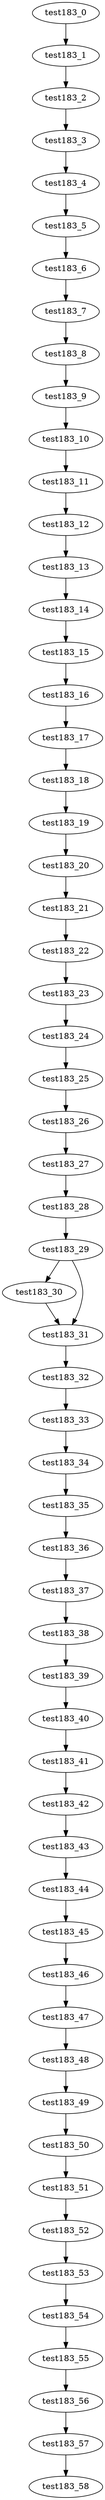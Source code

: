 digraph G {
test183_0->test183_1;
test183_1->test183_2;
test183_2->test183_3;
test183_3->test183_4;
test183_4->test183_5;
test183_5->test183_6;
test183_6->test183_7;
test183_7->test183_8;
test183_8->test183_9;
test183_9->test183_10;
test183_10->test183_11;
test183_11->test183_12;
test183_12->test183_13;
test183_13->test183_14;
test183_14->test183_15;
test183_15->test183_16;
test183_16->test183_17;
test183_17->test183_18;
test183_18->test183_19;
test183_19->test183_20;
test183_20->test183_21;
test183_21->test183_22;
test183_22->test183_23;
test183_23->test183_24;
test183_24->test183_25;
test183_25->test183_26;
test183_26->test183_27;
test183_27->test183_28;
test183_28->test183_29;
test183_29->test183_30;
test183_29->test183_31;
test183_30->test183_31;
test183_31->test183_32;
test183_32->test183_33;
test183_33->test183_34;
test183_34->test183_35;
test183_35->test183_36;
test183_36->test183_37;
test183_37->test183_38;
test183_38->test183_39;
test183_39->test183_40;
test183_40->test183_41;
test183_41->test183_42;
test183_42->test183_43;
test183_43->test183_44;
test183_44->test183_45;
test183_45->test183_46;
test183_46->test183_47;
test183_47->test183_48;
test183_48->test183_49;
test183_49->test183_50;
test183_50->test183_51;
test183_51->test183_52;
test183_52->test183_53;
test183_53->test183_54;
test183_54->test183_55;
test183_55->test183_56;
test183_56->test183_57;
test183_57->test183_58;

}
